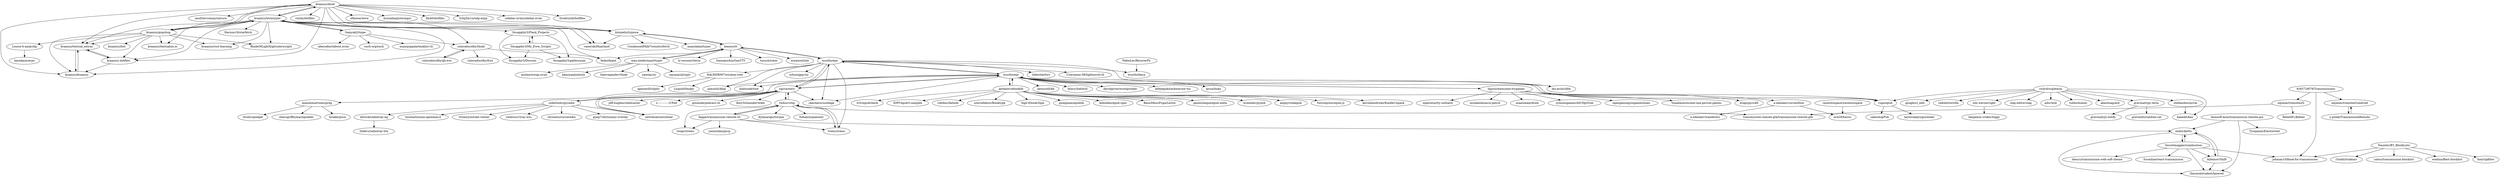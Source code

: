 digraph G {
"kraanzu/dooit" -> "kraanzu/termtyper"
"kraanzu/dooit" -> "kraanzu/gupshup"
"kraanzu/dooit" -> "anufrievroman/calcure" ["e"=1]
"kraanzu/dooit" -> "vaxerski/Hyprland" ["e"=1]
"kraanzu/dooit" -> "kraanzu/textual_extras"
"kraanzu/dooit" -> "rxyhn/dotfiles" ["e"=1]
"kraanzu/dooit" -> "kraanzu/.dotfiles"
"kraanzu/dooit" -> "bloznelis/typioca"
"kraanzu/dooit" -> "kraanzu/kraanzu"
"kraanzu/dooit" -> "elkowar/eww" ["e"=1]
"kraanzu/dooit" -> "bczsalba/pytermgui" ["e"=1]
"kraanzu/dooit" -> "flick0/dotfiles" ["e"=1]
"kraanzu/dooit" -> "b3nj5m1n/xdg-ninja" ["e"=1]
"kraanzu/dooit" -> "sidebar-nvim/sidebar.nvim" ["e"=1]
"kraanzu/dooit" -> "Syndrizzle/hotfiles" ["e"=1]
"aerkalov/ebooklib" -> "wcember/pypub"
"aerkalov/ebooklib" -> "rupa/epub"
"aerkalov/ebooklib" -> "anqxyr/mkepub"
"aerkalov/ebooklib" -> "futurepress/epub.js" ["e"=1]
"aerkalov/ebooklib" -> "wustho/epr"
"aerkalov/ebooklib" -> "kevinhendricks/KindleUnpack" ["e"=1]
"aerkalov/ebooklib" -> "w3c/epubcheck" ["e"=1]
"aerkalov/ebooklib" -> "IDPF/epub3-samples" ["e"=1]
"aerkalov/ebooklib" -> "robdmc/behold" ["e"=1]
"aerkalov/ebooklib" -> "sourcefabric/Booktype" ["e"=1]
"aerkalov/ebooklib" -> "Sigil-Ebook/Sigil" ["e"=1]
"aerkalov/ebooklib" -> "psiegman/epublib" ["e"=1]
"aerkalov/ebooklib" -> "kobolabs/epub-spec" ["e"=1]
"aerkalov/ebooklib" -> "BasioMeusPuga/Lector" ["e"=1]
"aerkalov/ebooklib" -> "paulocheque/epub-meta"
"kraanzu/termtyper" -> "kraanzu/gupshup"
"kraanzu/termtyper" -> "kraanzu/dooit"
"kraanzu/termtyper" -> "kraanzu/kraanzu"
"kraanzu/termtyper" -> "kraanzu/.dotfiles"
"kraanzu/termtyper" -> "kraanzu/textual_extras"
"kraanzu/termtyper" -> "bloznelis/typioca"
"kraanzu/termtyper" -> "Samyak2/toipe"
"kraanzu/termtyper" -> "coloradocolby/thokr"
"kraanzu/termtyper" -> "kraanzu/textualize.io"
"kraanzu/termtyper" -> "kraanzu/rust-learning"
"kraanzu/termtyper" -> "BladeOfLightX/gitcolorscripts"
"kraanzu/termtyper" -> "0xsapphir3/Flask_Projects"
"kraanzu/termtyper" -> "Haruno19/starfetch"
"kraanzu/termtyper" -> "fedeztk/got"
"kraanzu/termtyper" -> "vaxerski/Hyprland" ["e"=1]
"leonsoft-kras/transmisson-remote-gui" -> "Tympanix/Electorrent"
"leonsoft-kras/transmisson-remote-gui" -> "endor/kettu"
"leonsoft-kras/transmisson-remote-gui" -> "theroyalstudent/layered"
"rndusr/stig" -> "tremc/tremc"
"rndusr/stig" -> "louipc/tremc"
"rndusr/stig" -> "fagga/transmission-remote-cli"
"rndusr/stig" -> "dylanaraps/torque" ["e"=1]
"rndusr/stig" -> "transmission-remote-gtk/transmission-remote-gtk"
"rndusr/stig" -> "fulhax/ncpamixer" ["e"=1]
"rndusr/stig" -> "xgi/castero"
"PabloLec/RecoverPy" -> "wustho/baca"
"manolomartinez/greg" -> "dvehrs/podget"
"manolomartinez/greg" -> "chessgriffin/mashpodder"
"manolomartinez/greg" -> "brokkr/poca"
"richrd/suplemon" -> "gravmatt/py-term"
"richrd/suplemon" -> "kaaedit/kaa"
"richrd/suplemon" -> "slap-editor/slap" ["e"=1]
"richrd/suplemon" -> "adsr/mle" ["e"=1]
"richrd/suplemon" -> "tubbo/homer"
"richrd/suplemon" -> "akashnag/ash"
"richrd/suplemon" -> "stefanoborini/vai"
"richrd/suplemon" -> "google/ci_edit"
"richrd/suplemon" -> "nils-werner/zget"
"richrd/suplemon" -> "redodo/tortilla" ["e"=1]
"richrd/suplemon" -> "rupa/epub"
"ligurio/awesome-ttygames" -> "msokalski/ascii-patrol"
"ligurio/awesome-ttygames" -> "maaslalani/draw" ["e"=1]
"ligurio/awesome-ttygames" -> "cymonsgames/ASCIIpOrtal"
"ligurio/awesome-ttygames" -> "opengaming/osgameclones" ["e"=1]
"ligurio/awesome-ttygames" -> "a-nikolaev/curseofwar"
"ligurio/awesome-ttygames" -> "Yonaba/awesome-one-person-games" ["e"=1]
"ligurio/awesome-ttygames" -> "itsapi/pycraft"
"ligurio/awesome-ttygames" -> "wustho/epr"
"ligurio/awesome-ttygames" -> "mpereira/tty-solitaire"
"Naunter/BT_BlockLists" -> "sahsu/transmission-blocklist"
"Naunter/BT_BlockLists" -> "waelisa/Best-blocklist"
"Naunter/BT_BlockLists" -> "johman10/flood-for-transmission"
"Naunter/BT_BlockLists" -> "fonic/ipfilter"
"Naunter/BT_BlockLists" -> "l3uddz/traktarr" ["e"=1]
"kraanzu/.dotfiles" -> "kraanzu/kraanzu"
"kraanzu/.dotfiles" -> "kraanzu/textual_extras"
"kraanzu/gupshup" -> "kraanzu/kraanzu"
"kraanzu/gupshup" -> "kraanzu/textual_extras"
"kraanzu/gupshup" -> "kraanzu/.dotfiles"
"kraanzu/gupshup" -> "kraanzu/termtyper"
"kraanzu/gupshup" -> "kraanzu/dooit"
"kraanzu/gupshup" -> "kraanzu/textualize.io"
"kraanzu/gupshup" -> "kraanzu/doit"
"kraanzu/gupshup" -> "BladeOfLightX/gitcolorscripts"
"kraanzu/gupshup" -> "Louise-h-aa/qrclip"
"kraanzu/gupshup" -> "kraanzu/rust-learning"
"kraanzu/kraanzu" -> "kraanzu/textual_extras"
"kraanzu/textual_extras" -> "kraanzu/kraanzu"
"kraanzu/textual_extras" -> "kraanzu/.dotfiles"
"max-niederman/ttyper" -> "lemnos/tt"
"max-niederman/ttyper" -> "thatvegandev/thokr"
"max-niederman/ttyper" -> "samtay/so" ["e"=1]
"max-niederman/ttyper" -> "sayanarijit/xplr" ["e"=1]
"max-niederman/ttyper" -> "mizlan/iswap.nvim" ["e"=1]
"max-niederman/ttyper" -> "kamiyaa/joshuto" ["e"=1]
"nils-werner/zget" -> "benjamin-croker/loggy"
"coderholic/pyradio" -> "xgi/castero"
"coderholic/pyradio" -> "chronitis/curseradio"
"coderholic/pyradio" -> "ebruck/radiotray-ng"
"coderholic/pyradio" -> "ginqi7/dictionary-overlay"
"coderholic/pyradio" -> "newsboat/newsboat" ["e"=1]
"coderholic/pyradio" -> "tizonia/tizonia-openmax-il" ["e"=1]
"coderholic/pyradio" -> "trizen/youtube-viewer" ["e"=1]
"coderholic/pyradio" -> "yeahwu/v2ray-wss" ["e"=1]
"ebruck/radiotray-ng" -> "thekvs/radiotray-lite"
"xgi/castero" -> "jeff-hughes/shellcaster"
"xgi/castero" -> "wustho/epr"
"xgi/castero" -> "coderholic/pyradio"
"xgi/castero" -> "manolomartinez/greg"
"xgi/castero" -> "wustho/epy"
"xgi/castero" -> "z-------------/CPod" ["e"=1]
"xgi/castero" -> "rndusr/stig"
"xgi/castero" -> "ckardaris/ucollage"
"xgi/castero" -> "goulinkh/podcast-cli"
"xgi/castero" -> "KorySchneider/wikit" ["e"=1]
"xgi/castero" -> "newsboat/newsboat" ["e"=1]
"Samyak2/toipe" -> "kraanzu/termtyper"
"Samyak2/toipe" -> "abecodes/tabout.nvim" ["e"=1]
"Samyak2/toipe" -> "ouch-org/ouch" ["e"=1]
"Samyak2/toipe" -> "coloradocolby/thokr"
"Samyak2/toipe" -> "manojuppala/tasklist-cli"
"coloradocolby/thokr" -> "coloradocolby/gh-eco"
"coloradocolby/thokr" -> "fedeztk/got"
"coloradocolby/thokr" -> "coloradocolby/fsrx"
"wustho/epy" -> "wustho/epr"
"wustho/epy" -> "wustho/baca"
"wustho/epy" -> "tildeclub/ttrv"
"wustho/epy" -> "Username-08/lightnovel-cli"
"wustho/epy" -> "xgi/castero"
"wustho/epy" -> "HACKER097/wisdom-tree"
"wustho/epy" -> "leo-arch/clifm" ["e"=1]
"wustho/epy" -> "pimutils/khal" ["e"=1]
"wustho/epy" -> "lemnos/tt"
"wustho/epy" -> "ihabunek/toot" ["e"=1]
"wustho/epy" -> "orhun/gpg-tui" ["e"=1]
"wustho/epy" -> "ckardaris/ucollage"
"wustho/epy" -> "tremc/tremc"
"Secretmapper/combustion" -> "endor/kettu"
"Secretmapper/combustion" -> "fcsonline/react-transmission"
"Secretmapper/combustion" -> "johman10/flood-for-transmission"
"Secretmapper/combustion" -> "killemov/Shift"
"Secretmapper/combustion" -> "theroyalstudent/layered"
"Secretmapper/combustion" -> "diesys/transmission-web-soft-theme"
"0xsapphir3/Flask_Projects" -> "0xsapphir3/My_Eww_Scripts"
"0xsapphir3/Flask_Projects" -> "0xsapphir3/galleryman"
"0xsapphir3/Flask_Projects" -> "0xsapphir3/Discons"
"0xsapphir3/My_Eww_Scripts" -> "0xsapphir3/galleryman"
"0xsapphir3/My_Eww_Scripts" -> "0xsapphir3/Flask_Projects"
"0xsapphir3/My_Eww_Scripts" -> "0xsapphir3/Discons"
"Louise-h-aa/qrclip" -> "kaonkaon/eses"
"wustho/epr" -> "wustho/epy"
"wustho/epr" -> "rupa/epub"
"wustho/epr" -> "aeosynth/bk"
"wustho/epr" -> "xgi/castero"
"wustho/epr" -> "pimutils/khal" ["e"=1]
"wustho/epr" -> "ckardaris/ucollage"
"wustho/epr" -> "blinry/habitctl" ["e"=1]
"wustho/epr" -> "davidgiven/wordgrinder" ["e"=1]
"wustho/epr" -> "newsboat/newsboat" ["e"=1]
"wustho/epr" -> "ihabunek/toot" ["e"=1]
"wustho/epr" -> "kdheepak/taskwarrior-tui" ["e"=1]
"wustho/epr" -> "aerkalov/ebooklib"
"wustho/epr" -> "jarun/buku" ["e"=1]
"wustho/epr" -> "leo-arch/clifm" ["e"=1]
"wustho/epr" -> "ligurio/awesome-ttygames"
"fagga/transmission-remote-cli" -> "louipc/tremc"
"fagga/transmission-remote-cli" -> "rndusr/stig"
"fagga/transmission-remote-cli" -> "tremc/tremc"
"fagga/transmission-remote-cli" -> "endor/kettu"
"fagga/transmission-remote-cli" -> "yannicklm/pycp"
"rupa/epub" -> "wustho/epr"
"rupa/epub" -> "taylorskalyo/goreader"
"rupa/epub" -> "sakisds/pPub" ["e"=1]
"y-polek/TransmissionRemote" -> "equeim/tremotesf-android"
"6c65726f79/Transmissionic" -> "johman10/flood-for-transmission"
"6c65726f79/Transmissionic" -> "equeim/tremotesf2"
"6c65726f79/Transmissionic" -> "equeim/tremotesf-android"
"bloznelis/typioca" -> "kraanzu/termtyper"
"bloznelis/typioca" -> "CondensedMilk7/countryfetch"
"bloznelis/typioca" -> "lemnos/tt"
"bloznelis/typioca" -> "maaslalani/typer" ["e"=1]
"bloznelis/typioca" -> "vaxerski/Hyprland" ["e"=1]
"equeim/tremotesf-android" -> "y-polek/TransmissionRemote"
"lemnos/tt" -> "max-niederman/ttyper"
"lemnos/tt" -> "fedeztk/got"
"lemnos/tt" -> "k-vernooy/tetris" ["e"=1]
"lemnos/tt" -> "timeopochin/GanTTY" ["e"=1]
"lemnos/tt" -> "bloznelis/typioca"
"lemnos/tt" -> "lunush/rates"
"lemnos/tt" -> "warpwm/lule"
"lemnos/tt" -> "wustho/epy"
"gravmatt/py-term" -> "gravmatt/js-notify"
"gravmatt/py-term" -> "gravmatt/random-cat"
"endor/kettu" -> "killemov/Shift"
"endor/kettu" -> "Secretmapper/combustion"
"endor/kettu" -> "theroyalstudent/layered"
"HACKER097/wisdom-tree" -> "apexatoll/cliptic"
"HACKER097/wisdom-tree" -> "Liupold/fmdpy"
"killemov/Shift" -> "endor/kettu"
"killemov/Shift" -> "theroyalstudent/layered"
"tremc/tremc" -> "rndusr/stig"
"equeim/tremotesf2" -> "Rebell81/Kebler"
"equeim/tremotesf2" -> "transmission-remote-gtk/transmission-remote-gtk"
"a-nikolaev/curseofwar" -> "ec429/harris"
"a-nikolaev/curseofwar" -> "a-nikolaev/wanderers" ["e"=1]
"coloradocolby/gh-eco" -> "coloradocolby/thokr"
"stefanoborini/vai" -> "kaaedit/kaa"
"raceintospace/raceintospace" -> "ec429/harris"
"kraanzu/dooit" ["l"="-10.947,-19.78"]
"kraanzu/termtyper" ["l"="-10.923,-19.75"]
"kraanzu/gupshup" ["l"="-10.906,-19.788"]
"anufrievroman/calcure" ["l"="-12.177,-18.11"]
"vaxerski/Hyprland" ["l"="-9.416,-20.109"]
"kraanzu/textual_extras" ["l"="-10.924,-19.782"]
"rxyhn/dotfiles" ["l"="-9.436,-20.233"]
"kraanzu/.dotfiles" ["l"="-10.928,-19.77"]
"bloznelis/typioca" ["l"="-10.987,-19.741"]
"kraanzu/kraanzu" ["l"="-10.916,-19.772"]
"elkowar/eww" ["l"="-9.313,-20.182"]
"bczsalba/pytermgui" ["l"="23.074,3.738"]
"flick0/dotfiles" ["l"="-9.566,-20.194"]
"b3nj5m1n/xdg-ninja" ["l"="34.428,-27.977"]
"sidebar-nvim/sidebar.nvim" ["l"="-11.135,-20.398"]
"Syndrizzle/hotfiles" ["l"="-9.479,-20.254"]
"aerkalov/ebooklib" ["l"="-11.305,-19.688"]
"wcember/pypub" ["l"="-11.359,-19.678"]
"rupa/epub" ["l"="-11.319,-19.724"]
"anqxyr/mkepub" ["l"="-11.328,-19.663"]
"futurepress/epub.js" ["l"="-34.599,-20.708"]
"wustho/epr" ["l"="-11.246,-19.688"]
"kevinhendricks/KindleUnpack" ["l"="-29.788,-16.23"]
"w3c/epubcheck" ["l"="-34.658,-20.628"]
"IDPF/epub3-samples" ["l"="-34.631,-20.608"]
"robdmc/behold" ["l"="23.049,3.993"]
"sourcefabric/Booktype" ["l"="-34.574,-20.447"]
"Sigil-Ebook/Sigil" ["l"="-27.457,-17.281"]
"psiegman/epublib" ["l"="47.014,0.402"]
"kobolabs/epub-spec" ["l"="-34.693,-20.575"]
"BasioMeusPuga/Lector" ["l"="21.993,2.145"]
"paulocheque/epub-meta" ["l"="-11.335,-19.695"]
"Samyak2/toipe" ["l"="-10.894,-19.719"]
"coloradocolby/thokr" ["l"="-10.92,-19.694"]
"kraanzu/textualize.io" ["l"="-10.897,-19.769"]
"kraanzu/rust-learning" ["l"="-10.904,-19.764"]
"BladeOfLightX/gitcolorscripts" ["l"="-10.924,-19.798"]
"0xsapphir3/Flask_Projects" ["l"="-10.868,-19.774"]
"Haruno19/starfetch" ["l"="-10.865,-19.744"]
"fedeztk/got" ["l"="-10.969,-19.709"]
"leonsoft-kras/transmisson-remote-gui" ["l"="-11.052,-19.411"]
"Tympanix/Electorrent" ["l"="-11.015,-19.401"]
"endor/kettu" ["l"="-11.1,-19.425"]
"theroyalstudent/layered" ["l"="-11.084,-19.401"]
"rndusr/stig" ["l"="-11.178,-19.547"]
"tremc/tremc" ["l"="-11.155,-19.573"]
"louipc/tremc" ["l"="-11.169,-19.521"]
"fagga/transmission-remote-cli" ["l"="-11.142,-19.512"]
"dylanaraps/torque" ["l"="-9.242,-19.868"]
"transmission-remote-gtk/transmission-remote-gtk" ["l"="-11.191,-19.475"]
"fulhax/ncpamixer" ["l"="-9.194,-20.048"]
"xgi/castero" ["l"="-11.218,-19.615"]
"PabloLec/RecoverPy" ["l"="-11.143,-19.753"]
"wustho/baca" ["l"="-11.153,-19.711"]
"manolomartinez/greg" ["l"="-11.296,-19.598"]
"dvehrs/podget" ["l"="-11.336,-19.583"]
"chessgriffin/mashpodder" ["l"="-11.325,-19.607"]
"brokkr/poca" ["l"="-11.312,-19.579"]
"richrd/suplemon" ["l"="-11.432,-19.77"]
"gravmatt/py-term" ["l"="-11.467,-19.818"]
"kaaedit/kaa" ["l"="-11.435,-19.803"]
"slap-editor/slap" ["l"="-11.829,-17.524"]
"adsr/mle" ["l"="-10.64,-18.583"]
"tubbo/homer" ["l"="-11.428,-19.738"]
"akashnag/ash" ["l"="-11.456,-19.745"]
"stefanoborini/vai" ["l"="-11.411,-19.806"]
"google/ci_edit" ["l"="-11.471,-19.783"]
"nils-werner/zget" ["l"="-11.499,-19.753"]
"redodo/tortilla" ["l"="22.542,3.907"]
"ligurio/awesome-ttygames" ["l"="-11.25,-19.762"]
"msokalski/ascii-patrol" ["l"="-11.277,-19.796"]
"maaslalani/draw" ["l"="-12.385,-17.754"]
"cymonsgames/ASCIIpOrtal" ["l"="-11.285,-19.768"]
"opengaming/osgameclones" ["l"="-25.211,32.387"]
"a-nikolaev/curseofwar" ["l"="-11.26,-19.832"]
"Yonaba/awesome-one-person-games" ["l"="27.217,-19.406"]
"itsapi/pycraft" ["l"="-11.238,-19.799"]
"mpereira/tty-solitaire" ["l"="-11.213,-19.78"]
"Naunter/BT_BlockLists" ["l"="-11.145,-19.275"]
"sahsu/transmission-blocklist" ["l"="-11.119,-19.248"]
"waelisa/Best-blocklist" ["l"="-11.149,-19.246"]
"johman10/flood-for-transmission" ["l"="-11.149,-19.332"]
"fonic/ipfilter" ["l"="-11.171,-19.257"]
"l3uddz/traktarr" ["l"="-34.611,-23.552"]
"kraanzu/doit" ["l"="-10.901,-19.817"]
"Louise-h-aa/qrclip" ["l"="-10.878,-19.824"]
"max-niederman/ttyper" ["l"="-11.062,-19.738"]
"lemnos/tt" ["l"="-11.055,-19.704"]
"thatvegandev/thokr" ["l"="-11.066,-19.767"]
"samtay/so" ["l"="-12.14,-18.309"]
"sayanarijit/xplr" ["l"="-12.065,-18.263"]
"mizlan/iswap.nvim" ["l"="-11.07,-20.349"]
"kamiyaa/joshuto" ["l"="-12.102,-18.34"]
"benjamin-croker/loggy" ["l"="-11.533,-19.748"]
"coderholic/pyradio" ["l"="-11.252,-19.56"]
"chronitis/curseradio" ["l"="-11.29,-19.545"]
"ebruck/radiotray-ng" ["l"="-11.286,-19.512"]
"ginqi7/dictionary-overlay" ["l"="-11.248,-19.526"]
"newsboat/newsboat" ["l"="-8.949,-20.226"]
"tizonia/tizonia-openmax-il" ["l"="-8.886,-20.303"]
"trizen/youtube-viewer" ["l"="-8.951,-20.268"]
"yeahwu/v2ray-wss" ["l"="26.642,31.269"]
"thekvs/radiotray-lite" ["l"="-11.306,-19.491"]
"jeff-hughes/shellcaster" ["l"="-11.198,-19.593"]
"wustho/epy" ["l"="-11.162,-19.661"]
"z-------------/CPod" ["l"="-29.421,-20.789"]
"ckardaris/ucollage" ["l"="-11.209,-19.657"]
"goulinkh/podcast-cli" ["l"="-11.253,-19.612"]
"KorySchneider/wikit" ["l"="-8.49,-20.366"]
"abecodes/tabout.nvim" ["l"="-11.091,-20.379"]
"ouch-org/ouch" ["l"="-12.053,-18.363"]
"manojuppala/tasklist-cli" ["l"="-10.862,-19.705"]
"coloradocolby/gh-eco" ["l"="-10.921,-19.666"]
"coloradocolby/fsrx" ["l"="-10.886,-19.663"]
"tildeclub/ttrv" ["l"="-11.13,-19.677"]
"Username-08/lightnovel-cli" ["l"="-11.153,-19.636"]
"HACKER097/wisdom-tree" ["l"="-11.114,-19.633"]
"leo-arch/clifm" ["l"="-12.189,-18.223"]
"pimutils/khal" ["l"="-8.91,-20.339"]
"ihabunek/toot" ["l"="-24.718,-19.661"]
"orhun/gpg-tui" ["l"="-12.183,-18.26"]
"Secretmapper/combustion" ["l"="-11.106,-19.377"]
"fcsonline/react-transmission" ["l"="-11.078,-19.349"]
"killemov/Shift" ["l"="-11.111,-19.404"]
"diesys/transmission-web-soft-theme" ["l"="-11.108,-19.349"]
"0xsapphir3/My_Eww_Scripts" ["l"="-10.846,-19.775"]
"0xsapphir3/galleryman" ["l"="-10.856,-19.788"]
"0xsapphir3/Discons" ["l"="-10.845,-19.788"]
"kaonkaon/eses" ["l"="-10.864,-19.845"]
"aeosynth/bk" ["l"="-11.266,-19.662"]
"blinry/habitctl" ["l"="46.76,-3.704"]
"davidgiven/wordgrinder" ["l"="-41.951,15.071"]
"kdheepak/taskwarrior-tui" ["l"="-11.774,-21.456"]
"jarun/buku" ["l"="-32.877,-22.897"]
"yannicklm/pycp" ["l"="-11.111,-19.501"]
"taylorskalyo/goreader" ["l"="-11.343,-19.743"]
"sakisds/pPub" ["l"="-34.922,2.284"]
"y-polek/TransmissionRemote" ["l"="-11.242,-19.313"]
"equeim/tremotesf-android" ["l"="-11.224,-19.33"]
"6c65726f79/Transmissionic" ["l"="-11.193,-19.358"]
"equeim/tremotesf2" ["l"="-11.199,-19.414"]
"CondensedMilk7/countryfetch" ["l"="-11.005,-19.77"]
"maaslalani/typer" ["l"="-12.327,-17.83"]
"k-vernooy/tetris" ["l"="-9.436,-18.371"]
"timeopochin/GanTTY" ["l"="-29.493,-17.585"]
"lunush/rates" ["l"="-11.026,-19.69"]
"warpwm/lule" ["l"="-11.051,-19.675"]
"gravmatt/js-notify" ["l"="-11.492,-19.831"]
"gravmatt/random-cat" ["l"="-11.474,-19.843"]
"apexatoll/cliptic" ["l"="-11.079,-19.623"]
"Liupold/fmdpy" ["l"="-11.103,-19.609"]
"Rebell81/Kebler" ["l"="-11.224,-19.405"]
"ec429/harris" ["l"="-11.264,-19.867"]
"a-nikolaev/wanderers" ["l"="-23.999,31.527"]
"raceintospace/raceintospace" ["l"="-11.268,-19.896"]
}